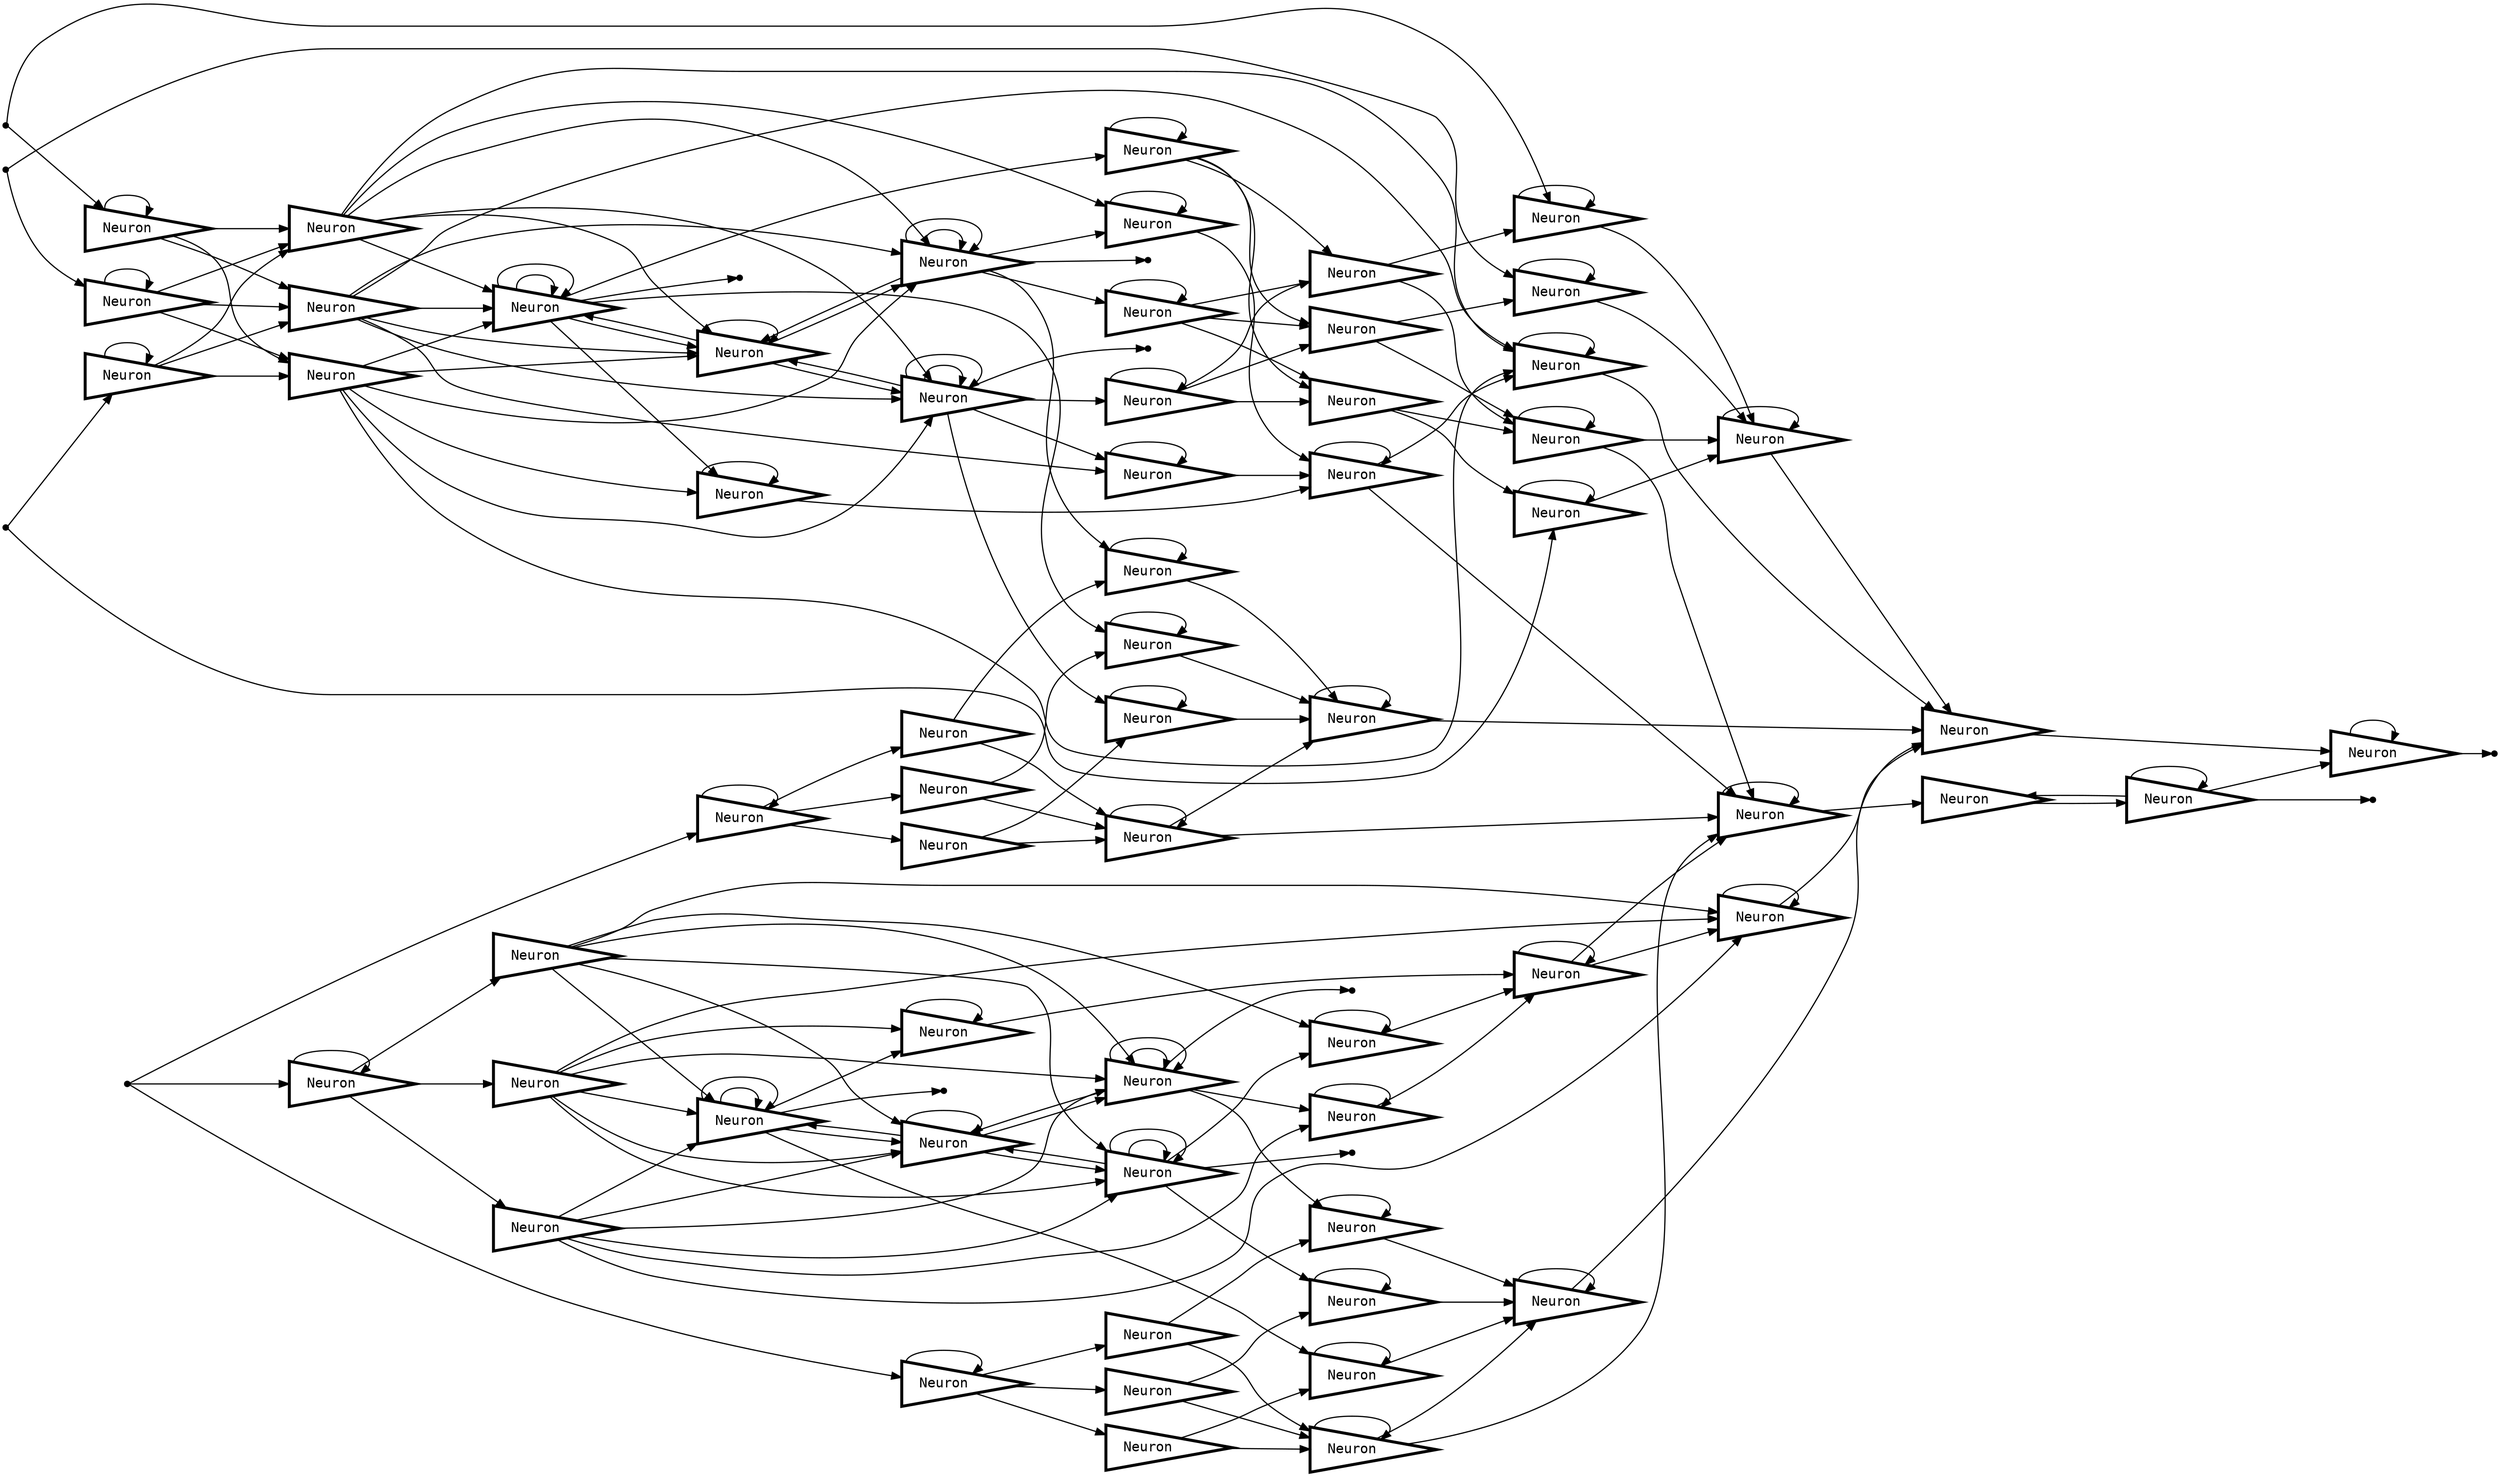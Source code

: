 digraph G {
  graph [dpi="288.0",nodesep="0.15",pack="true",rankdir="LR",ratio="compress"];
  node [fontname="Courier",orientation="30",penwidth="3.0",shape="triangle"];
  edge [fontname="Courier",labelangle="25",labeldistance="2",penwidth="1.2"];
  n1 [label="Spike",shape="point"];
  n2 [label="Spike",shape="point"];
  n3 [label="Spike",shape="point"];
  n4 [label="Spike",shape="point"];
  n5 [label="Spike",shape="point"];
  n6 [label="Spike",shape="point"];
  n7 [label="Spike",shape="point"];
  n8 [label="Spike",shape="point"];
  n9 [label="Spike",shape="point"];
  n10 [label="Spike",shape="point"];
  n11 [label="Spike",shape="point"];
  n12 [label="Spike",shape="point"];
  n13 [label="Neuron",shape="triangle"];
  n14 [label="Neuron",shape="triangle"];
  n15 [label="Neuron",shape="triangle"];
  n16 [label="Neuron",shape="triangle"];
  n17 [label="Neuron",shape="triangle"];
  n18 [label="Neuron",shape="triangle"];
  n19 [label="Neuron",shape="triangle"];
  n20 [label="Neuron",shape="triangle"];
  n21 [label="Neuron",shape="triangle"];
  n22 [label="Neuron",shape="triangle"];
  n23 [label="Neuron",shape="triangle"];
  n24 [label="Neuron",shape="triangle"];
  n25 [label="Neuron",shape="triangle"];
  n26 [label="Neuron",shape="triangle"];
  n27 [label="Neuron",shape="triangle"];
  n28 [label="Neuron",shape="triangle"];
  n29 [label="Neuron",shape="triangle"];
  n30 [label="Neuron",shape="triangle"];
  n31 [label="Neuron",shape="triangle"];
  n32 [label="Neuron",shape="triangle"];
  n33 [label="Neuron",shape="triangle"];
  n34 [label="Neuron",shape="triangle"];
  n35 [label="Neuron",shape="triangle"];
  n36 [label="Neuron",shape="triangle"];
  n37 [label="Neuron",shape="triangle"];
  n38 [label="Neuron",shape="triangle"];
  n39 [label="Neuron",shape="triangle"];
  n40 [label="Neuron",shape="triangle"];
  n41 [label="Neuron",shape="triangle"];
  n42 [label="Neuron",shape="triangle"];
  n43 [label="Neuron",shape="triangle"];
  n44 [label="Neuron",shape="triangle"];
  n45 [label="Neuron",shape="triangle"];
  n46 [label="Neuron",shape="triangle"];
  n47 [label="Neuron",shape="triangle"];
  n48 [label="Neuron",shape="triangle"];
  n49 [label="Neuron",shape="triangle"];
  n50 [label="Neuron",shape="triangle"];
  n51 [label="Neuron",shape="triangle"];
  n52 [label="Neuron",shape="triangle"];
  n53 [label="Neuron",shape="triangle"];
  n54 [label="Neuron",shape="triangle"];
  n55 [label="Neuron",shape="triangle"];
  n56 [label="Neuron",shape="triangle"];
  n57 [label="Neuron",shape="triangle"];
  n58 [label="Neuron",shape="triangle"];
  n59 [label="Neuron",shape="triangle"];
  n60 [label="Neuron",shape="triangle"];
  n61 [label="Neuron",shape="triangle"];
  n62 [label="Neuron",shape="triangle"];
  n63 [label="Neuron",shape="triangle"];
  n64 [label="Neuron",shape="triangle"];
  n65 [label="Neuron",shape="triangle"];
  n66 [label="Neuron",shape="triangle"];
  n67 [label="Neuron",shape="triangle"];
  n68 [label="Neuron",shape="triangle"];
  n69 [label="Neuron",shape="triangle"];
  n70 [label="Neuron",shape="triangle"];
  n71 [label="Neuron",shape="triangle"];
  n72 [label="Neuron",shape="triangle"];
  n73 [label="Neuron",shape="triangle"];
  n74 [label="Neuron",shape="triangle"];
  n13 -> n6;
  n14 -> n5;
  n13 -> n13;
  n15 -> n13;
  n14 -> n14;
  n16 -> n14;
  n14 -> n13;
  n17 -> n10;
  n18 -> n12;
  n19 -> n9;
  n20 -> n7;
  n21 -> n11;
  n22 -> n8;
  n14 -> n16;
  n22 -> n22;
  n21 -> n21;
  n20 -> n20;
  n19 -> n19;
  n18 -> n18;
  n17 -> n17;
  n23 -> n16;
  n23 -> n23;
  n24 -> n17;
  n24 -> n18;
  n24 -> n19;
  n25 -> n20;
  n25 -> n21;
  n25 -> n22;
  n22 -> n22;
  n26 -> n22;
  n27 -> n22;
  n28 -> n22;
  n21 -> n21;
  n26 -> n21;
  n28 -> n21;
  n27 -> n21;
  n25 -> n25;
  n20 -> n20;
  n27 -> n20;
  n28 -> n20;
  n26 -> n20;
  n19 -> n19;
  n29 -> n19;
  n30 -> n19;
  n31 -> n19;
  n18 -> n18;
  n29 -> n18;
  n31 -> n18;
  n30 -> n18;
  n24 -> n24;
  n17 -> n17;
  n30 -> n17;
  n31 -> n17;
  n29 -> n17;
  n32 -> n15;
  n33 -> n15;
  n34 -> n15;
  n35 -> n15;
  n36 -> n15;
  n29 -> n24;
  n30 -> n24;
  n31 -> n24;
  n17 -> n24;
  n18 -> n24;
  n19 -> n24;
  n26 -> n25;
  n27 -> n25;
  n28 -> n25;
  n20 -> n25;
  n21 -> n25;
  n22 -> n25;
  n36 -> n36;
  n35 -> n35;
  n34 -> n34;
  n33 -> n33;
  n32 -> n32;
  n37 -> n31;
  n37 -> n30;
  n37 -> n29;
  n38 -> n28;
  n39 -> n28;
  n40 -> n28;
  n38 -> n27;
  n39 -> n27;
  n40 -> n27;
  n38 -> n26;
  n39 -> n26;
  n40 -> n26;
  n41 -> n36;
  n42 -> n35;
  n43 -> n34;
  n44 -> n33;
  n45 -> n32;
  n26 -> n32;
  n27 -> n32;
  n28 -> n32;
  n45 -> n45;
  n29 -> n33;
  n30 -> n33;
  n31 -> n33;
  n44 -> n44;
  n43 -> n43;
  n42 -> n42;
  n41 -> n41;
  n40 -> n40;
  n39 -> n39;
  n38 -> n38;
  n37 -> n37;
  n41 -> n23;
  n42 -> n23;
  n43 -> n23;
  n44 -> n23;
  n45 -> n23;
  n46 -> n36;
  n47 -> n36;
  n48 -> n36;
  n49 -> n35;
  n50 -> n35;
  n51 -> n35;
  n52 -> n34;
  n53 -> n34;
  n54 -> n34;
  n54 -> n54;
  n53 -> n53;
  n52 -> n52;
  n51 -> n51;
  n50 -> n50;
  n49 -> n49;
  n48 -> n48;
  n47 -> n47;
  n46 -> n46;
  n55 -> n41;
  n56 -> n41;
  n57 -> n41;
  n58 -> n42;
  n59 -> n42;
  n60 -> n42;
  n61 -> n43;
  n62 -> n43;
  n63 -> n43;
  n64 -> n45;
  n65 -> n45;
  n66 -> n45;
  n67 -> n44;
  n68 -> n44;
  n69 -> n44;
  n2 -> n37;
  n3 -> n38;
  n1 -> n39;
  n4 -> n40;
  n69 -> n69;
  n68 -> n68;
  n67 -> n67;
  n66 -> n66;
  n65 -> n65;
  n64 -> n64;
  n55 -> n46;
  n56 -> n47;
  n57 -> n48;
  n58 -> n49;
  n59 -> n50;
  n60 -> n51;
  n61 -> n52;
  n62 -> n53;
  n63 -> n54;
  n70 -> n63;
  n70 -> n62;
  n70 -> n61;
  n71 -> n60;
  n71 -> n59;
  n71 -> n58;
  n72 -> n57;
  n73 -> n57;
  n74 -> n57;
  n72 -> n56;
  n73 -> n56;
  n74 -> n56;
  n72 -> n55;
  n73 -> n55;
  n74 -> n55;
  n74 -> n74;
  n73 -> n73;
  n72 -> n72;
  n71 -> n71;
  n70 -> n70;
  n26 -> n64;
  n27 -> n65;
  n28 -> n66;
  n29 -> n67;
  n30 -> n68;
  n31 -> n69;
  n4 -> n48;
  n1 -> n47;
  n3 -> n46;
  n20 -> n64;
  n21 -> n65;
  n22 -> n66;
  n17 -> n67;
  n18 -> n68;
  n19 -> n69;
  n2 -> n70;
  n2 -> n71;
  n17 -> n49;
  n18 -> n50;
  n19 -> n51;
  n20 -> n52;
  n21 -> n53;
  n22 -> n54;
  n22 -> n74;
  n21 -> n73;
  n20 -> n72;
}
